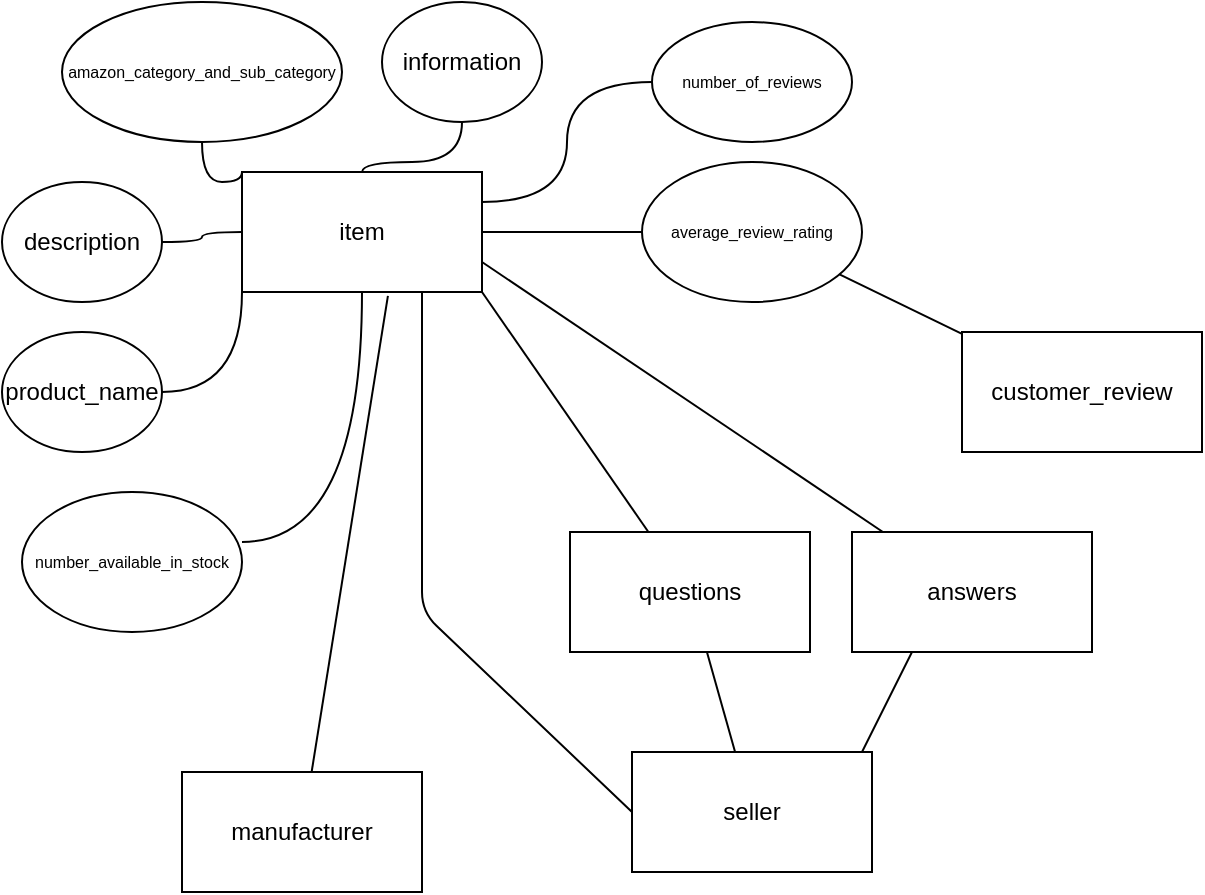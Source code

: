 <mxfile version="15.4.1"><diagram id="lG5LBS0hZDsFkqAouP7g" name="Page-1"><mxGraphModel dx="600" dy="645" grid="1" gridSize="10" guides="1" tooltips="1" connect="1" arrows="1" fold="1" page="1" pageScale="1" pageWidth="827" pageHeight="1169" math="0" shadow="0"><root><mxCell id="0"/><mxCell id="1" parent="0"/><mxCell id="R5-Rvbn1zj9Ir4ItU0I5-1" value="item" style="rounded=0;whiteSpace=wrap;html=1;" vertex="1" parent="1"><mxGeometry x="130" y="100" width="120" height="60" as="geometry"/></mxCell><mxCell id="R5-Rvbn1zj9Ir4ItU0I5-26" value="" style="edgeStyle=none;orthogonalLoop=1;jettySize=auto;html=1;fontSize=8;startArrow=none;startFill=0;endArrow=none;endFill=0;endSize=6;strokeWidth=1;entryX=0.608;entryY=1.033;entryDx=0;entryDy=0;entryPerimeter=0;" edge="1" parent="1" source="R5-Rvbn1zj9Ir4ItU0I5-2" target="R5-Rvbn1zj9Ir4ItU0I5-1"><mxGeometry relative="1" as="geometry"/></mxCell><mxCell id="R5-Rvbn1zj9Ir4ItU0I5-2" value="manufacturer" style="rounded=0;whiteSpace=wrap;html=1;" vertex="1" parent="1"><mxGeometry x="100" y="400" width="120" height="60" as="geometry"/></mxCell><mxCell id="R5-Rvbn1zj9Ir4ItU0I5-24" value="" style="edgeStyle=none;orthogonalLoop=1;jettySize=auto;html=1;fontSize=8;startArrow=none;startFill=0;endArrow=none;endFill=0;endSize=6;strokeWidth=1;entryX=0.75;entryY=1;entryDx=0;entryDy=0;exitX=0;exitY=0.5;exitDx=0;exitDy=0;" edge="1" parent="1" source="R5-Rvbn1zj9Ir4ItU0I5-3" target="R5-Rvbn1zj9Ir4ItU0I5-1"><mxGeometry relative="1" as="geometry"><Array as="points"><mxPoint x="220" y="320"/></Array></mxGeometry></mxCell><mxCell id="R5-Rvbn1zj9Ir4ItU0I5-29" value="" style="edgeStyle=none;orthogonalLoop=1;jettySize=auto;html=1;fontSize=8;startArrow=none;startFill=0;endArrow=none;endFill=0;endSize=6;strokeWidth=1;" edge="1" parent="1" source="R5-Rvbn1zj9Ir4ItU0I5-3" target="R5-Rvbn1zj9Ir4ItU0I5-22"><mxGeometry relative="1" as="geometry"/></mxCell><mxCell id="R5-Rvbn1zj9Ir4ItU0I5-3" value="seller" style="rounded=0;whiteSpace=wrap;html=1;" vertex="1" parent="1"><mxGeometry x="325" y="390" width="120" height="60" as="geometry"/></mxCell><mxCell id="R5-Rvbn1zj9Ir4ItU0I5-16" value="" style="edgeStyle=orthogonalEdgeStyle;orthogonalLoop=1;jettySize=auto;html=1;fontSize=8;entryX=0;entryY=0.5;entryDx=0;entryDy=0;curved=1;endArrow=none;endFill=0;" edge="1" parent="1" source="R5-Rvbn1zj9Ir4ItU0I5-4" target="R5-Rvbn1zj9Ir4ItU0I5-1"><mxGeometry relative="1" as="geometry"/></mxCell><mxCell id="R5-Rvbn1zj9Ir4ItU0I5-4" value="description" style="ellipse;whiteSpace=wrap;html=1;" vertex="1" parent="1"><mxGeometry x="10" y="105" width="80" height="60" as="geometry"/></mxCell><mxCell id="R5-Rvbn1zj9Ir4ItU0I5-18" value="" style="edgeStyle=orthogonalEdgeStyle;orthogonalLoop=1;jettySize=auto;html=1;fontSize=8;curved=1;endArrow=none;endFill=0;" edge="1" parent="1" source="R5-Rvbn1zj9Ir4ItU0I5-5" target="R5-Rvbn1zj9Ir4ItU0I5-1"><mxGeometry relative="1" as="geometry"/></mxCell><mxCell id="R5-Rvbn1zj9Ir4ItU0I5-5" value="information" style="ellipse;whiteSpace=wrap;html=1;" vertex="1" parent="1"><mxGeometry x="200" y="15" width="80" height="60" as="geometry"/></mxCell><mxCell id="R5-Rvbn1zj9Ir4ItU0I5-17" value="" style="edgeStyle=orthogonalEdgeStyle;orthogonalLoop=1;jettySize=auto;html=1;fontSize=8;entryX=0;entryY=0;entryDx=0;entryDy=0;curved=1;endArrow=none;endFill=0;" edge="1" parent="1" source="R5-Rvbn1zj9Ir4ItU0I5-6" target="R5-Rvbn1zj9Ir4ItU0I5-1"><mxGeometry relative="1" as="geometry"/></mxCell><mxCell id="R5-Rvbn1zj9Ir4ItU0I5-6" value="amazon_category_and_sub_category" style="ellipse;whiteSpace=wrap;html=1;fontSize=8;" vertex="1" parent="1"><mxGeometry x="40" y="15" width="140" height="70" as="geometry"/></mxCell><mxCell id="R5-Rvbn1zj9Ir4ItU0I5-7" value="number_available_in_stock" style="ellipse;whiteSpace=wrap;html=1;fontSize=8;" vertex="1" parent="1"><mxGeometry x="20" y="260" width="110" height="70" as="geometry"/></mxCell><mxCell id="R5-Rvbn1zj9Ir4ItU0I5-15" value="" style="edgeStyle=orthogonalEdgeStyle;orthogonalLoop=1;jettySize=auto;html=1;fontSize=8;entryX=0;entryY=1;entryDx=0;entryDy=0;strokeWidth=1;endSize=6;curved=1;endArrow=none;endFill=0;" edge="1" parent="1" source="R5-Rvbn1zj9Ir4ItU0I5-8" target="R5-Rvbn1zj9Ir4ItU0I5-1"><mxGeometry relative="1" as="geometry"/></mxCell><mxCell id="R5-Rvbn1zj9Ir4ItU0I5-8" value="product_name" style="ellipse;whiteSpace=wrap;html=1;" vertex="1" parent="1"><mxGeometry x="10" y="180" width="80" height="60" as="geometry"/></mxCell><mxCell id="R5-Rvbn1zj9Ir4ItU0I5-11" style="edgeStyle=orthogonalEdgeStyle;orthogonalLoop=1;jettySize=auto;html=1;fontSize=8;curved=1;endArrow=none;endFill=0;entryX=1;entryY=0.357;entryDx=0;entryDy=0;entryPerimeter=0;" edge="1" parent="1" source="R5-Rvbn1zj9Ir4ItU0I5-1" target="R5-Rvbn1zj9Ir4ItU0I5-7"><mxGeometry relative="1" as="geometry"/></mxCell><mxCell id="R5-Rvbn1zj9Ir4ItU0I5-20" value="" style="orthogonalLoop=1;jettySize=auto;html=1;fontSize=8;startArrow=none;startFill=0;endArrow=none;endFill=0;" edge="1" parent="1" source="R5-Rvbn1zj9Ir4ItU0I5-13" target="R5-Rvbn1zj9Ir4ItU0I5-1"><mxGeometry relative="1" as="geometry"/></mxCell><mxCell id="R5-Rvbn1zj9Ir4ItU0I5-13" value="average_review_rating" style="ellipse;whiteSpace=wrap;html=1;fontSize=8;" vertex="1" parent="1"><mxGeometry x="330" y="95" width="110" height="70" as="geometry"/></mxCell><mxCell id="R5-Rvbn1zj9Ir4ItU0I5-19" value="" style="edgeStyle=orthogonalEdgeStyle;orthogonalLoop=1;jettySize=auto;html=1;fontSize=8;entryX=1;entryY=0.25;entryDx=0;entryDy=0;curved=1;endArrow=none;endFill=0;" edge="1" parent="1" source="R5-Rvbn1zj9Ir4ItU0I5-14" target="R5-Rvbn1zj9Ir4ItU0I5-1"><mxGeometry relative="1" as="geometry"/></mxCell><mxCell id="R5-Rvbn1zj9Ir4ItU0I5-14" value="number_of_reviews" style="ellipse;whiteSpace=wrap;html=1;fontSize=8;" vertex="1" parent="1"><mxGeometry x="335" y="25" width="100" height="60" as="geometry"/></mxCell><mxCell id="R5-Rvbn1zj9Ir4ItU0I5-25" value="" style="edgeStyle=none;orthogonalLoop=1;jettySize=auto;html=1;fontSize=8;startArrow=none;startFill=0;endArrow=none;endFill=0;endSize=6;strokeWidth=1;" edge="1" parent="1" source="R5-Rvbn1zj9Ir4ItU0I5-21" target="R5-Rvbn1zj9Ir4ItU0I5-13"><mxGeometry relative="1" as="geometry"/></mxCell><mxCell id="R5-Rvbn1zj9Ir4ItU0I5-21" value="customer_review" style="rounded=0;whiteSpace=wrap;html=1;" vertex="1" parent="1"><mxGeometry x="490" y="180" width="120" height="60" as="geometry"/></mxCell><mxCell id="R5-Rvbn1zj9Ir4ItU0I5-27" value="" style="edgeStyle=none;orthogonalLoop=1;jettySize=auto;html=1;fontSize=8;startArrow=none;startFill=0;endArrow=none;endFill=0;endSize=6;strokeWidth=1;entryX=1;entryY=1;entryDx=0;entryDy=0;" edge="1" parent="1" source="R5-Rvbn1zj9Ir4ItU0I5-22" target="R5-Rvbn1zj9Ir4ItU0I5-1"><mxGeometry relative="1" as="geometry"/></mxCell><mxCell id="R5-Rvbn1zj9Ir4ItU0I5-28" value="" style="edgeStyle=none;orthogonalLoop=1;jettySize=auto;html=1;fontSize=8;startArrow=none;startFill=0;endArrow=none;endFill=0;endSize=6;strokeWidth=1;exitX=0.25;exitY=1;exitDx=0;exitDy=0;" edge="1" parent="1" source="R5-Rvbn1zj9Ir4ItU0I5-23" target="R5-Rvbn1zj9Ir4ItU0I5-3"><mxGeometry relative="1" as="geometry"><Array as="points"><mxPoint x="440" y="390"/></Array></mxGeometry></mxCell><mxCell id="R5-Rvbn1zj9Ir4ItU0I5-22" value="questions" style="rounded=0;whiteSpace=wrap;html=1;" vertex="1" parent="1"><mxGeometry x="294" y="280" width="120" height="60" as="geometry"/></mxCell><mxCell id="R5-Rvbn1zj9Ir4ItU0I5-30" value="" style="edgeStyle=none;orthogonalLoop=1;jettySize=auto;html=1;fontSize=8;startArrow=none;startFill=0;endArrow=none;endFill=0;endSize=6;strokeWidth=1;entryX=1;entryY=0.75;entryDx=0;entryDy=0;" edge="1" parent="1" source="R5-Rvbn1zj9Ir4ItU0I5-23" target="R5-Rvbn1zj9Ir4ItU0I5-1"><mxGeometry relative="1" as="geometry"/></mxCell><mxCell id="R5-Rvbn1zj9Ir4ItU0I5-23" value="answers" style="rounded=0;whiteSpace=wrap;html=1;" vertex="1" parent="1"><mxGeometry x="435" y="280" width="120" height="60" as="geometry"/></mxCell></root></mxGraphModel></diagram></mxfile>